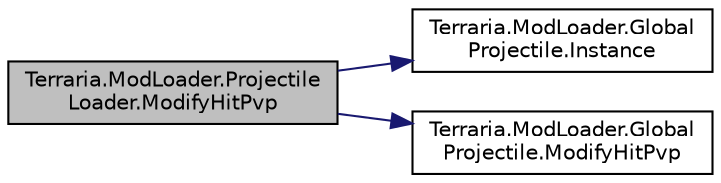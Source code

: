 digraph "Terraria.ModLoader.ProjectileLoader.ModifyHitPvp"
{
  edge [fontname="Helvetica",fontsize="10",labelfontname="Helvetica",labelfontsize="10"];
  node [fontname="Helvetica",fontsize="10",shape=record];
  rankdir="LR";
  Node98 [label="Terraria.ModLoader.Projectile\lLoader.ModifyHitPvp",height=0.2,width=0.4,color="black", fillcolor="grey75", style="filled", fontcolor="black"];
  Node98 -> Node99 [color="midnightblue",fontsize="10",style="solid",fontname="Helvetica"];
  Node99 [label="Terraria.ModLoader.Global\lProjectile.Instance",height=0.2,width=0.4,color="black", fillcolor="white", style="filled",URL="$class_terraria_1_1_mod_loader_1_1_global_projectile.html#ac385423894e4a48e74b7a185095d4212"];
  Node98 -> Node100 [color="midnightblue",fontsize="10",style="solid",fontname="Helvetica"];
  Node100 [label="Terraria.ModLoader.Global\lProjectile.ModifyHitPvp",height=0.2,width=0.4,color="black", fillcolor="white", style="filled",URL="$class_terraria_1_1_mod_loader_1_1_global_projectile.html#ac155350ec502aa873ef9748636accc88",tooltip="Allows you to modify the damage, etc., that a projectile does to an opponent player. "];
}
